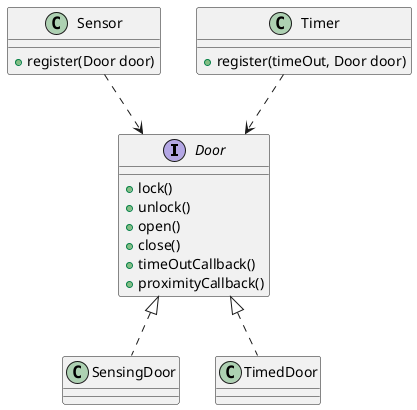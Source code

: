@startuml exerciceISP
interface Door {
    + lock()
    + unlock()
    + open()
    + close()
    + timeOutCallback()
    + proximityCallback()
}

class SensingDoor {
}

class TimedDoor {
}

class Sensor {
    + register(Door door)
}

class Timer {
    + register(timeOut, Door door)
}

Door <|.. SensingDoor
Door <|.. TimedDoor
Sensor ..> Door
Timer ..> Door
@enduml
